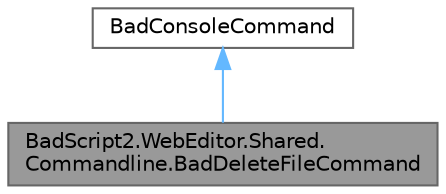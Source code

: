 digraph "BadScript2.WebEditor.Shared.Commandline.BadDeleteFileCommand"
{
 // LATEX_PDF_SIZE
  bgcolor="transparent";
  edge [fontname=Helvetica,fontsize=10,labelfontname=Helvetica,labelfontsize=10];
  node [fontname=Helvetica,fontsize=10,shape=box,height=0.2,width=0.4];
  Node1 [id="Node000001",label="BadScript2.WebEditor.Shared.\lCommandline.BadDeleteFileCommand",height=0.2,width=0.4,color="gray40", fillcolor="grey60", style="filled", fontcolor="black",tooltip=" "];
  Node2 -> Node1 [id="edge1_Node000001_Node000002",dir="back",color="steelblue1",style="solid",tooltip=" "];
  Node2 [id="Node000002",label="BadConsoleCommand",height=0.2,width=0.4,color="gray40", fillcolor="white", style="filled",URL="$class_bad_script2_1_1_web_editor_1_1_shared_1_1_commandline_1_1_bad_console_command.html",tooltip=" "];
}
